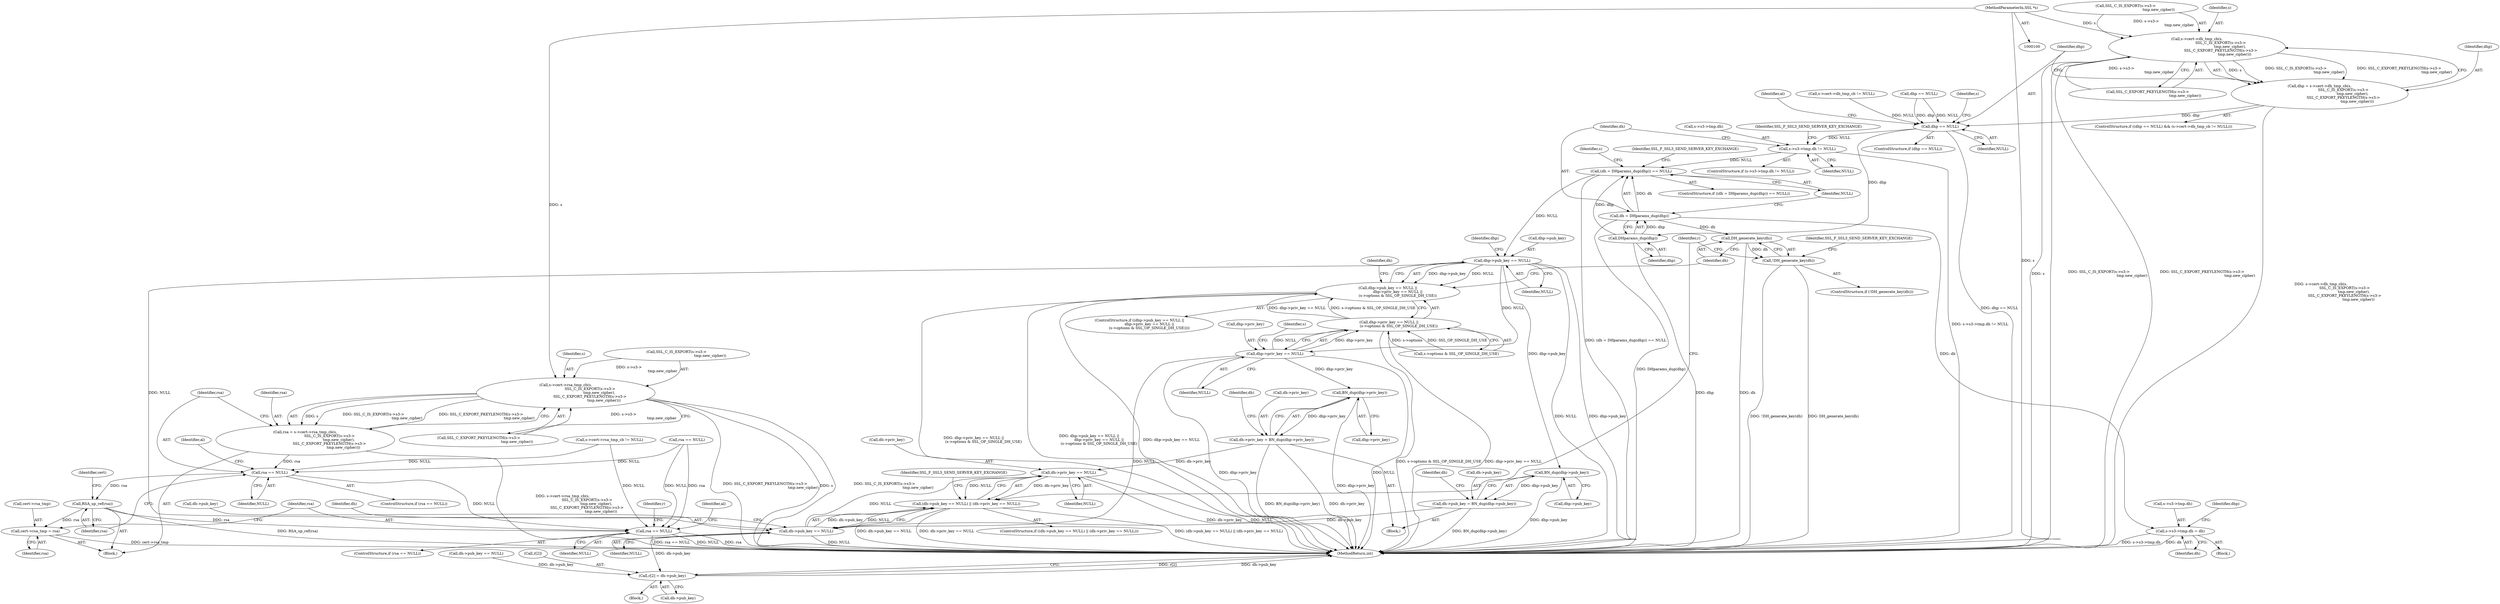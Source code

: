digraph "0_openssl_c5b831f21d0d29d1e517d139d9d101763f60c9a2_1@pointer" {
"1000101" [label="(MethodParameterIn,SSL *s)"];
"1000228" [label="(Call,s->cert->rsa_tmp_cb(s,\n                                          SSL_C_IS_EXPORT(s->s3->\n                                                          tmp.new_cipher),\n                                          SSL_C_EXPORT_PKEYLENGTH(s->s3->\n                                                                  tmp.new_cipher)))"];
"1000226" [label="(Call,rsa = s->cert->rsa_tmp_cb(s,\n                                          SSL_C_IS_EXPORT(s->s3->\n                                                          tmp.new_cipher),\n                                          SSL_C_EXPORT_PKEYLENGTH(s->s3->\n                                                                  tmp.new_cipher)))"];
"1000247" [label="(Call,rsa == NULL)"];
"1000258" [label="(Call,RSA_up_ref(rsa))"];
"1000260" [label="(Call,cert->rsa_tmp = rsa)"];
"1000266" [label="(Call,rsa == NULL)"];
"1000325" [label="(Call,s->cert->dh_tmp_cb(s,\n                                         SSL_C_IS_EXPORT(s->s3->\n                                                         tmp.new_cipher),\n                                         SSL_C_EXPORT_PKEYLENGTH(s->s3->\n                                                                 tmp.new_cipher)))"];
"1000323" [label="(Call,dhp = s->cert->dh_tmp_cb(s,\n                                         SSL_C_IS_EXPORT(s->s3->\n                                                         tmp.new_cipher),\n                                         SSL_C_EXPORT_PKEYLENGTH(s->s3->\n                                                                 tmp.new_cipher)))"];
"1000344" [label="(Call,dhp == NULL)"];
"1000356" [label="(Call,s->s3->tmp.dh != NULL)"];
"1000371" [label="(Call,(dh = DHparams_dup(dhp)) == NULL)"];
"1000393" [label="(Call,dhp->pub_key == NULL)"];
"1000392" [label="(Call,dhp->pub_key == NULL ||\n                 dhp->priv_key == NULL ||\n                 (s->options & SSL_OP_SINGLE_DH_USE))"];
"1000399" [label="(Call,dhp->priv_key == NULL)"];
"1000398" [label="(Call,dhp->priv_key == NULL ||\n                 (s->options & SSL_OP_SINGLE_DH_USE))"];
"1000433" [label="(Call,BN_dup(dhp->priv_key))"];
"1000429" [label="(Call,dh->priv_key = BN_dup(dhp->priv_key))"];
"1000444" [label="(Call,dh->priv_key == NULL)"];
"1000438" [label="(Call,(dh->pub_key == NULL) || (dh->priv_key == NULL))"];
"1000439" [label="(Call,dh->pub_key == NULL)"];
"1000517" [label="(Call,r[2] = dh->pub_key)"];
"1000425" [label="(Call,BN_dup(dhp->pub_key))"];
"1000421" [label="(Call,dh->pub_key = BN_dup(dhp->pub_key))"];
"1000374" [label="(Call,DHparams_dup(dhp))"];
"1000372" [label="(Call,dh = DHparams_dup(dhp))"];
"1000382" [label="(Call,s->s3->tmp.dh = dh)"];
"1000412" [label="(Call,DH_generate_key(dh))"];
"1000411" [label="(Call,!DH_generate_key(dh))"];
"1000379" [label="(Identifier,SSL_F_SSL3_SEND_SERVER_KEY_EXCHANGE)"];
"1000249" [label="(Identifier,NULL)"];
"1000360" [label="(Identifier,s)"];
"1000438" [label="(Call,(dh->pub_key == NULL) || (dh->priv_key == NULL))"];
"1000311" [label="(ControlStructure,if ((dhp == NULL) && (s->cert->dh_tmp_cb != NULL)))"];
"1000386" [label="(Identifier,s)"];
"1000376" [label="(Identifier,NULL)"];
"1000413" [label="(Identifier,dh)"];
"1000335" [label="(Call,SSL_C_EXPORT_PKEYLENGTH(s->s3->\n                                                                 tmp.new_cipher))"];
"1000265" [label="(ControlStructure,if (rsa == NULL))"];
"1000258" [label="(Call,RSA_up_ref(rsa))"];
"1000422" [label="(Call,dh->pub_key)"];
"1000382" [label="(Call,s->s3->tmp.dh = dh)"];
"1000416" [label="(Identifier,SSL_F_SSL3_SEND_SERVER_KEY_EXCHANGE)"];
"1000364" [label="(Identifier,NULL)"];
"1000271" [label="(Identifier,al)"];
"1000346" [label="(Identifier,NULL)"];
"1000374" [label="(Call,DHparams_dup(dhp))"];
"1000420" [label="(Block,)"];
"1000456" [label="(Identifier,r)"];
"1000403" [label="(Identifier,NULL)"];
"1000410" [label="(ControlStructure,if (!DH_generate_key(dh)))"];
"1000343" [label="(ControlStructure,if (dhp == NULL))"];
"1000373" [label="(Identifier,dh)"];
"1000225" [label="(Block,)"];
"1000517" [label="(Call,r[2] = dh->pub_key)"];
"1000102" [label="(Block,)"];
"1000488" [label="(Call,dh->pub_key == NULL)"];
"1000215" [label="(Call,rsa == NULL)"];
"1000279" [label="(Identifier,r)"];
"1000260" [label="(Call,cert->rsa_tmp = rsa)"];
"1000431" [label="(Identifier,dh)"];
"1000404" [label="(Call,s->options & SSL_OP_SINGLE_DH_USE)"];
"1000439" [label="(Call,dh->pub_key == NULL)"];
"1000421" [label="(Call,dh->pub_key = BN_dup(dhp->pub_key))"];
"1000326" [label="(Identifier,s)"];
"1000398" [label="(Call,dhp->priv_key == NULL ||\n                 (s->options & SSL_OP_SINGLE_DH_USE))"];
"1000440" [label="(Call,dh->pub_key)"];
"1000393" [label="(Call,dhp->pub_key == NULL)"];
"1000423" [label="(Identifier,dh)"];
"1000383" [label="(Call,s->s3->tmp.dh)"];
"1000445" [label="(Call,dh->priv_key)"];
"1000355" [label="(ControlStructure,if (s->s3->tmp.dh != NULL))"];
"1000305" [label="(Block,)"];
"1000226" [label="(Call,rsa = s->cert->rsa_tmp_cb(s,\n                                          SSL_C_IS_EXPORT(s->s3->\n                                                          tmp.new_cipher),\n                                          SSL_C_EXPORT_PKEYLENGTH(s->s3->\n                                                                  tmp.new_cipher)))"];
"1000451" [label="(Identifier,SSL_F_SSL3_SEND_SERVER_KEY_EXCHANGE)"];
"1000261" [label="(Call,cert->rsa_tmp)"];
"1000230" [label="(Call,SSL_C_IS_EXPORT(s->s3->\n                                                          tmp.new_cipher))"];
"1000412" [label="(Call,DH_generate_key(dh))"];
"1000252" [label="(Identifier,al)"];
"1000411" [label="(Call,!DH_generate_key(dh))"];
"1000394" [label="(Call,dhp->pub_key)"];
"1000229" [label="(Identifier,s)"];
"1000349" [label="(Identifier,al)"];
"1000518" [label="(Call,r[2])"];
"1000371" [label="(Call,(dh = DHparams_dup(dhp)) == NULL)"];
"1000429" [label="(Call,dh->priv_key = BN_dup(dhp->priv_key))"];
"1000316" [label="(Call,s->cert->dh_tmp_cb != NULL)"];
"1000262" [label="(Identifier,cert)"];
"1000327" [label="(Call,SSL_C_IS_EXPORT(s->s3->\n                                                         tmp.new_cipher))"];
"1000344" [label="(Call,dhp == NULL)"];
"1000524" [label="(MethodReturn,int)"];
"1000372" [label="(Call,dh = DHparams_dup(dhp))"];
"1000400" [label="(Call,dhp->priv_key)"];
"1000356" [label="(Call,s->s3->tmp.dh != NULL)"];
"1000247" [label="(Call,rsa == NULL)"];
"1000218" [label="(Call,s->cert->rsa_tmp_cb != NULL)"];
"1000425" [label="(Call,BN_dup(dhp->pub_key))"];
"1000399" [label="(Call,dhp->priv_key == NULL)"];
"1000357" [label="(Call,s->s3->tmp.dh)"];
"1000395" [label="(Identifier,dhp)"];
"1000406" [label="(Identifier,s)"];
"1000324" [label="(Identifier,dhp)"];
"1000437" [label="(ControlStructure,if ((dh->pub_key == NULL) || (dh->priv_key == NULL)))"];
"1000267" [label="(Identifier,rsa)"];
"1000238" [label="(Call,SSL_C_EXPORT_PKEYLENGTH(s->s3->\n                                                                  tmp.new_cipher))"];
"1000397" [label="(Identifier,NULL)"];
"1000101" [label="(MethodParameterIn,SSL *s)"];
"1000323" [label="(Call,dhp = s->cert->dh_tmp_cb(s,\n                                         SSL_C_IS_EXPORT(s->s3->\n                                                         tmp.new_cipher),\n                                         SSL_C_EXPORT_PKEYLENGTH(s->s3->\n                                                                 tmp.new_cipher)))"];
"1000246" [label="(ControlStructure,if (rsa == NULL))"];
"1000264" [label="(Identifier,rsa)"];
"1000313" [label="(Call,dhp == NULL)"];
"1000266" [label="(Call,rsa == NULL)"];
"1000228" [label="(Call,s->cert->rsa_tmp_cb(s,\n                                          SSL_C_IS_EXPORT(s->s3->\n                                                          tmp.new_cipher),\n                                          SSL_C_EXPORT_PKEYLENGTH(s->s3->\n                                                                  tmp.new_cipher)))"];
"1000268" [label="(Identifier,NULL)"];
"1000446" [label="(Identifier,dh)"];
"1000444" [label="(Call,dh->priv_key == NULL)"];
"1000434" [label="(Call,dhp->priv_key)"];
"1000248" [label="(Identifier,rsa)"];
"1000391" [label="(ControlStructure,if ((dhp->pub_key == NULL ||\n                 dhp->priv_key == NULL ||\n                 (s->options & SSL_OP_SINGLE_DH_USE))))"];
"1000325" [label="(Call,s->cert->dh_tmp_cb(s,\n                                         SSL_C_IS_EXPORT(s->s3->\n                                                         tmp.new_cipher),\n                                         SSL_C_EXPORT_PKEYLENGTH(s->s3->\n                                                                 tmp.new_cipher)))"];
"1000401" [label="(Identifier,dhp)"];
"1000521" [label="(Call,dh->pub_key)"];
"1000227" [label="(Identifier,rsa)"];
"1000433" [label="(Call,BN_dup(dhp->priv_key))"];
"1000259" [label="(Identifier,rsa)"];
"1000390" [label="(Identifier,dh)"];
"1000441" [label="(Identifier,dh)"];
"1000375" [label="(Identifier,dhp)"];
"1000367" [label="(Identifier,SSL_F_SSL3_SEND_SERVER_KEY_EXCHANGE)"];
"1000426" [label="(Call,dhp->pub_key)"];
"1000430" [label="(Call,dh->priv_key)"];
"1000443" [label="(Identifier,NULL)"];
"1000345" [label="(Identifier,dhp)"];
"1000392" [label="(Call,dhp->pub_key == NULL ||\n                 dhp->priv_key == NULL ||\n                 (s->options & SSL_OP_SINGLE_DH_USE))"];
"1000448" [label="(Identifier,NULL)"];
"1000370" [label="(ControlStructure,if ((dh = DHparams_dup(dhp)) == NULL))"];
"1000101" -> "1000100"  [label="AST: "];
"1000101" -> "1000524"  [label="DDG: s"];
"1000101" -> "1000228"  [label="DDG: s"];
"1000101" -> "1000325"  [label="DDG: s"];
"1000228" -> "1000226"  [label="AST: "];
"1000228" -> "1000238"  [label="CFG: "];
"1000229" -> "1000228"  [label="AST: "];
"1000230" -> "1000228"  [label="AST: "];
"1000238" -> "1000228"  [label="AST: "];
"1000226" -> "1000228"  [label="CFG: "];
"1000228" -> "1000524"  [label="DDG: SSL_C_EXPORT_PKEYLENGTH(s->s3->\n                                                                  tmp.new_cipher)"];
"1000228" -> "1000524"  [label="DDG: s"];
"1000228" -> "1000524"  [label="DDG: SSL_C_IS_EXPORT(s->s3->\n                                                          tmp.new_cipher)"];
"1000228" -> "1000226"  [label="DDG: s"];
"1000228" -> "1000226"  [label="DDG: SSL_C_IS_EXPORT(s->s3->\n                                                          tmp.new_cipher)"];
"1000228" -> "1000226"  [label="DDG: SSL_C_EXPORT_PKEYLENGTH(s->s3->\n                                                                  tmp.new_cipher)"];
"1000230" -> "1000228"  [label="DDG: s->s3->\n                                                          tmp.new_cipher"];
"1000238" -> "1000228"  [label="DDG: s->s3->\n                                                                  tmp.new_cipher"];
"1000226" -> "1000225"  [label="AST: "];
"1000227" -> "1000226"  [label="AST: "];
"1000248" -> "1000226"  [label="CFG: "];
"1000226" -> "1000524"  [label="DDG: s->cert->rsa_tmp_cb(s,\n                                          SSL_C_IS_EXPORT(s->s3->\n                                                          tmp.new_cipher),\n                                          SSL_C_EXPORT_PKEYLENGTH(s->s3->\n                                                                  tmp.new_cipher))"];
"1000226" -> "1000247"  [label="DDG: rsa"];
"1000247" -> "1000246"  [label="AST: "];
"1000247" -> "1000249"  [label="CFG: "];
"1000248" -> "1000247"  [label="AST: "];
"1000249" -> "1000247"  [label="AST: "];
"1000252" -> "1000247"  [label="CFG: "];
"1000259" -> "1000247"  [label="CFG: "];
"1000215" -> "1000247"  [label="DDG: NULL"];
"1000218" -> "1000247"  [label="DDG: NULL"];
"1000247" -> "1000258"  [label="DDG: rsa"];
"1000247" -> "1000266"  [label="DDG: NULL"];
"1000258" -> "1000225"  [label="AST: "];
"1000258" -> "1000259"  [label="CFG: "];
"1000259" -> "1000258"  [label="AST: "];
"1000262" -> "1000258"  [label="CFG: "];
"1000258" -> "1000524"  [label="DDG: RSA_up_ref(rsa)"];
"1000258" -> "1000260"  [label="DDG: rsa"];
"1000258" -> "1000266"  [label="DDG: rsa"];
"1000260" -> "1000225"  [label="AST: "];
"1000260" -> "1000264"  [label="CFG: "];
"1000261" -> "1000260"  [label="AST: "];
"1000264" -> "1000260"  [label="AST: "];
"1000267" -> "1000260"  [label="CFG: "];
"1000260" -> "1000524"  [label="DDG: cert->rsa_tmp"];
"1000266" -> "1000265"  [label="AST: "];
"1000266" -> "1000268"  [label="CFG: "];
"1000267" -> "1000266"  [label="AST: "];
"1000268" -> "1000266"  [label="AST: "];
"1000271" -> "1000266"  [label="CFG: "];
"1000279" -> "1000266"  [label="CFG: "];
"1000266" -> "1000524"  [label="DDG: NULL"];
"1000266" -> "1000524"  [label="DDG: rsa"];
"1000266" -> "1000524"  [label="DDG: rsa == NULL"];
"1000215" -> "1000266"  [label="DDG: rsa"];
"1000215" -> "1000266"  [label="DDG: NULL"];
"1000218" -> "1000266"  [label="DDG: NULL"];
"1000325" -> "1000323"  [label="AST: "];
"1000325" -> "1000335"  [label="CFG: "];
"1000326" -> "1000325"  [label="AST: "];
"1000327" -> "1000325"  [label="AST: "];
"1000335" -> "1000325"  [label="AST: "];
"1000323" -> "1000325"  [label="CFG: "];
"1000325" -> "1000524"  [label="DDG: s"];
"1000325" -> "1000524"  [label="DDG: SSL_C_IS_EXPORT(s->s3->\n                                                         tmp.new_cipher)"];
"1000325" -> "1000524"  [label="DDG: SSL_C_EXPORT_PKEYLENGTH(s->s3->\n                                                                 tmp.new_cipher)"];
"1000325" -> "1000323"  [label="DDG: s"];
"1000325" -> "1000323"  [label="DDG: SSL_C_IS_EXPORT(s->s3->\n                                                         tmp.new_cipher)"];
"1000325" -> "1000323"  [label="DDG: SSL_C_EXPORT_PKEYLENGTH(s->s3->\n                                                                 tmp.new_cipher)"];
"1000327" -> "1000325"  [label="DDG: s->s3->\n                                                         tmp.new_cipher"];
"1000335" -> "1000325"  [label="DDG: s->s3->\n                                                                 tmp.new_cipher"];
"1000323" -> "1000311"  [label="AST: "];
"1000324" -> "1000323"  [label="AST: "];
"1000345" -> "1000323"  [label="CFG: "];
"1000323" -> "1000524"  [label="DDG: s->cert->dh_tmp_cb(s,\n                                         SSL_C_IS_EXPORT(s->s3->\n                                                         tmp.new_cipher),\n                                         SSL_C_EXPORT_PKEYLENGTH(s->s3->\n                                                                 tmp.new_cipher))"];
"1000323" -> "1000344"  [label="DDG: dhp"];
"1000344" -> "1000343"  [label="AST: "];
"1000344" -> "1000346"  [label="CFG: "];
"1000345" -> "1000344"  [label="AST: "];
"1000346" -> "1000344"  [label="AST: "];
"1000349" -> "1000344"  [label="CFG: "];
"1000360" -> "1000344"  [label="CFG: "];
"1000344" -> "1000524"  [label="DDG: dhp == NULL"];
"1000313" -> "1000344"  [label="DDG: dhp"];
"1000313" -> "1000344"  [label="DDG: NULL"];
"1000316" -> "1000344"  [label="DDG: NULL"];
"1000344" -> "1000356"  [label="DDG: NULL"];
"1000344" -> "1000374"  [label="DDG: dhp"];
"1000356" -> "1000355"  [label="AST: "];
"1000356" -> "1000364"  [label="CFG: "];
"1000357" -> "1000356"  [label="AST: "];
"1000364" -> "1000356"  [label="AST: "];
"1000367" -> "1000356"  [label="CFG: "];
"1000373" -> "1000356"  [label="CFG: "];
"1000356" -> "1000524"  [label="DDG: s->s3->tmp.dh != NULL"];
"1000356" -> "1000371"  [label="DDG: NULL"];
"1000371" -> "1000370"  [label="AST: "];
"1000371" -> "1000376"  [label="CFG: "];
"1000372" -> "1000371"  [label="AST: "];
"1000376" -> "1000371"  [label="AST: "];
"1000379" -> "1000371"  [label="CFG: "];
"1000386" -> "1000371"  [label="CFG: "];
"1000371" -> "1000524"  [label="DDG: (dh = DHparams_dup(dhp)) == NULL"];
"1000372" -> "1000371"  [label="DDG: dh"];
"1000374" -> "1000371"  [label="DDG: dhp"];
"1000371" -> "1000393"  [label="DDG: NULL"];
"1000393" -> "1000392"  [label="AST: "];
"1000393" -> "1000397"  [label="CFG: "];
"1000394" -> "1000393"  [label="AST: "];
"1000397" -> "1000393"  [label="AST: "];
"1000401" -> "1000393"  [label="CFG: "];
"1000392" -> "1000393"  [label="CFG: "];
"1000393" -> "1000524"  [label="DDG: NULL"];
"1000393" -> "1000524"  [label="DDG: dhp->pub_key"];
"1000393" -> "1000392"  [label="DDG: dhp->pub_key"];
"1000393" -> "1000392"  [label="DDG: NULL"];
"1000393" -> "1000399"  [label="DDG: NULL"];
"1000393" -> "1000425"  [label="DDG: dhp->pub_key"];
"1000393" -> "1000439"  [label="DDG: NULL"];
"1000392" -> "1000391"  [label="AST: "];
"1000392" -> "1000398"  [label="CFG: "];
"1000398" -> "1000392"  [label="AST: "];
"1000413" -> "1000392"  [label="CFG: "];
"1000423" -> "1000392"  [label="CFG: "];
"1000392" -> "1000524"  [label="DDG: dhp->priv_key == NULL ||\n                 (s->options & SSL_OP_SINGLE_DH_USE)"];
"1000392" -> "1000524"  [label="DDG: dhp->pub_key == NULL ||\n                 dhp->priv_key == NULL ||\n                 (s->options & SSL_OP_SINGLE_DH_USE)"];
"1000392" -> "1000524"  [label="DDG: dhp->pub_key == NULL"];
"1000398" -> "1000392"  [label="DDG: dhp->priv_key == NULL"];
"1000398" -> "1000392"  [label="DDG: s->options & SSL_OP_SINGLE_DH_USE"];
"1000399" -> "1000398"  [label="AST: "];
"1000399" -> "1000403"  [label="CFG: "];
"1000400" -> "1000399"  [label="AST: "];
"1000403" -> "1000399"  [label="AST: "];
"1000406" -> "1000399"  [label="CFG: "];
"1000398" -> "1000399"  [label="CFG: "];
"1000399" -> "1000524"  [label="DDG: NULL"];
"1000399" -> "1000524"  [label="DDG: dhp->priv_key"];
"1000399" -> "1000398"  [label="DDG: dhp->priv_key"];
"1000399" -> "1000398"  [label="DDG: NULL"];
"1000399" -> "1000433"  [label="DDG: dhp->priv_key"];
"1000399" -> "1000439"  [label="DDG: NULL"];
"1000398" -> "1000404"  [label="CFG: "];
"1000404" -> "1000398"  [label="AST: "];
"1000398" -> "1000524"  [label="DDG: s->options & SSL_OP_SINGLE_DH_USE"];
"1000398" -> "1000524"  [label="DDG: dhp->priv_key == NULL"];
"1000404" -> "1000398"  [label="DDG: s->options"];
"1000404" -> "1000398"  [label="DDG: SSL_OP_SINGLE_DH_USE"];
"1000433" -> "1000429"  [label="AST: "];
"1000433" -> "1000434"  [label="CFG: "];
"1000434" -> "1000433"  [label="AST: "];
"1000429" -> "1000433"  [label="CFG: "];
"1000433" -> "1000524"  [label="DDG: dhp->priv_key"];
"1000433" -> "1000429"  [label="DDG: dhp->priv_key"];
"1000429" -> "1000420"  [label="AST: "];
"1000430" -> "1000429"  [label="AST: "];
"1000441" -> "1000429"  [label="CFG: "];
"1000429" -> "1000524"  [label="DDG: BN_dup(dhp->priv_key)"];
"1000429" -> "1000524"  [label="DDG: dh->priv_key"];
"1000429" -> "1000444"  [label="DDG: dh->priv_key"];
"1000444" -> "1000438"  [label="AST: "];
"1000444" -> "1000448"  [label="CFG: "];
"1000445" -> "1000444"  [label="AST: "];
"1000448" -> "1000444"  [label="AST: "];
"1000438" -> "1000444"  [label="CFG: "];
"1000444" -> "1000524"  [label="DDG: dh->priv_key"];
"1000444" -> "1000524"  [label="DDG: NULL"];
"1000444" -> "1000438"  [label="DDG: dh->priv_key"];
"1000444" -> "1000438"  [label="DDG: NULL"];
"1000439" -> "1000444"  [label="DDG: NULL"];
"1000438" -> "1000437"  [label="AST: "];
"1000438" -> "1000439"  [label="CFG: "];
"1000439" -> "1000438"  [label="AST: "];
"1000451" -> "1000438"  [label="CFG: "];
"1000456" -> "1000438"  [label="CFG: "];
"1000438" -> "1000524"  [label="DDG: (dh->pub_key == NULL) || (dh->priv_key == NULL)"];
"1000438" -> "1000524"  [label="DDG: dh->pub_key == NULL"];
"1000438" -> "1000524"  [label="DDG: dh->priv_key == NULL"];
"1000439" -> "1000438"  [label="DDG: dh->pub_key"];
"1000439" -> "1000438"  [label="DDG: NULL"];
"1000439" -> "1000443"  [label="CFG: "];
"1000440" -> "1000439"  [label="AST: "];
"1000443" -> "1000439"  [label="AST: "];
"1000446" -> "1000439"  [label="CFG: "];
"1000439" -> "1000524"  [label="DDG: NULL"];
"1000421" -> "1000439"  [label="DDG: dh->pub_key"];
"1000439" -> "1000517"  [label="DDG: dh->pub_key"];
"1000517" -> "1000102"  [label="AST: "];
"1000517" -> "1000521"  [label="CFG: "];
"1000518" -> "1000517"  [label="AST: "];
"1000521" -> "1000517"  [label="AST: "];
"1000524" -> "1000517"  [label="CFG: "];
"1000517" -> "1000524"  [label="DDG: r[2]"];
"1000517" -> "1000524"  [label="DDG: dh->pub_key"];
"1000488" -> "1000517"  [label="DDG: dh->pub_key"];
"1000425" -> "1000421"  [label="AST: "];
"1000425" -> "1000426"  [label="CFG: "];
"1000426" -> "1000425"  [label="AST: "];
"1000421" -> "1000425"  [label="CFG: "];
"1000425" -> "1000524"  [label="DDG: dhp->pub_key"];
"1000425" -> "1000421"  [label="DDG: dhp->pub_key"];
"1000421" -> "1000420"  [label="AST: "];
"1000422" -> "1000421"  [label="AST: "];
"1000431" -> "1000421"  [label="CFG: "];
"1000421" -> "1000524"  [label="DDG: BN_dup(dhp->pub_key)"];
"1000374" -> "1000372"  [label="AST: "];
"1000374" -> "1000375"  [label="CFG: "];
"1000375" -> "1000374"  [label="AST: "];
"1000372" -> "1000374"  [label="CFG: "];
"1000374" -> "1000524"  [label="DDG: dhp"];
"1000374" -> "1000372"  [label="DDG: dhp"];
"1000373" -> "1000372"  [label="AST: "];
"1000376" -> "1000372"  [label="CFG: "];
"1000372" -> "1000524"  [label="DDG: DHparams_dup(dhp)"];
"1000372" -> "1000382"  [label="DDG: dh"];
"1000372" -> "1000412"  [label="DDG: dh"];
"1000382" -> "1000305"  [label="AST: "];
"1000382" -> "1000390"  [label="CFG: "];
"1000383" -> "1000382"  [label="AST: "];
"1000390" -> "1000382"  [label="AST: "];
"1000395" -> "1000382"  [label="CFG: "];
"1000382" -> "1000524"  [label="DDG: s->s3->tmp.dh"];
"1000382" -> "1000524"  [label="DDG: dh"];
"1000412" -> "1000411"  [label="AST: "];
"1000412" -> "1000413"  [label="CFG: "];
"1000413" -> "1000412"  [label="AST: "];
"1000411" -> "1000412"  [label="CFG: "];
"1000412" -> "1000524"  [label="DDG: dh"];
"1000412" -> "1000411"  [label="DDG: dh"];
"1000411" -> "1000410"  [label="AST: "];
"1000416" -> "1000411"  [label="CFG: "];
"1000456" -> "1000411"  [label="CFG: "];
"1000411" -> "1000524"  [label="DDG: !DH_generate_key(dh)"];
"1000411" -> "1000524"  [label="DDG: DH_generate_key(dh)"];
}
